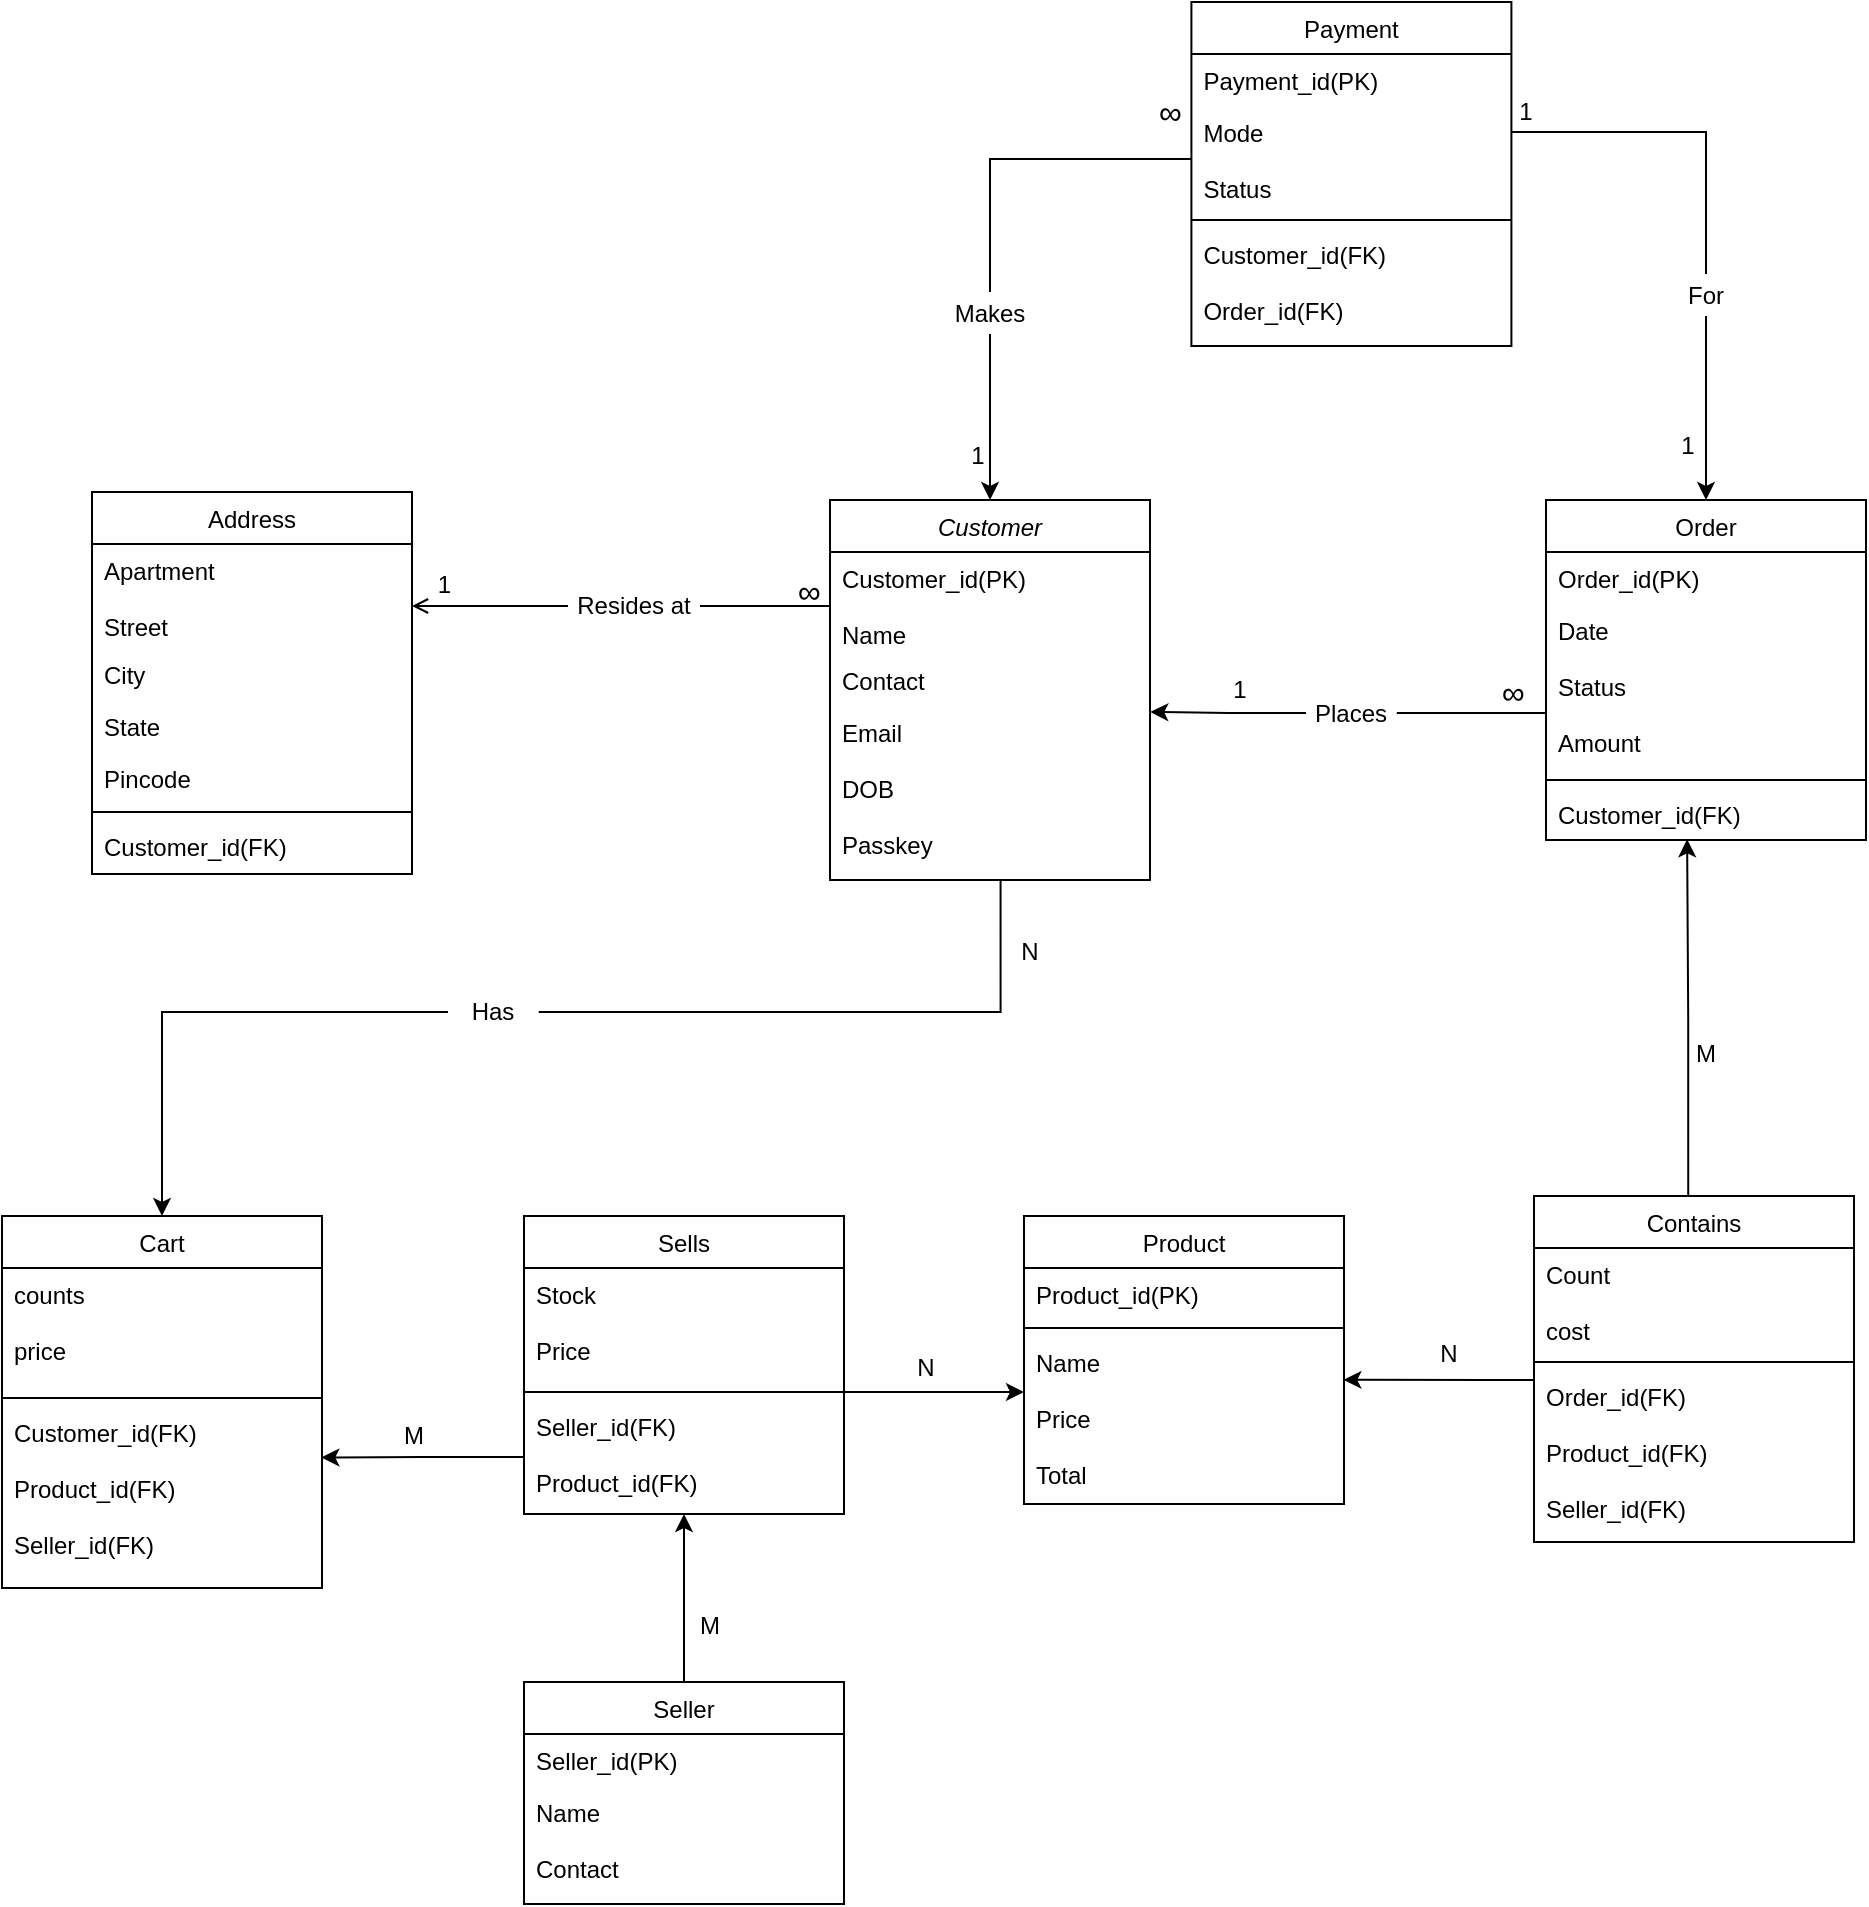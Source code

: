 <mxfile version="21.1.2" type="device">
  <diagram id="C5RBs43oDa-KdzZeNtuy" name="Page-1">
    <mxGraphModel dx="3073" dy="2329" grid="0" gridSize="10" guides="1" tooltips="1" connect="1" arrows="1" fold="1" page="1" pageScale="1" pageWidth="827" pageHeight="1169" math="0" shadow="0">
      <root>
        <mxCell id="WIyWlLk6GJQsqaUBKTNV-0" />
        <mxCell id="WIyWlLk6GJQsqaUBKTNV-1" parent="WIyWlLk6GJQsqaUBKTNV-0" />
        <mxCell id="zkfFHV4jXpPFQw0GAbJ--0" value="Customer" style="swimlane;fontStyle=2;align=center;verticalAlign=top;childLayout=stackLayout;horizontal=1;startSize=26;horizontalStack=0;resizeParent=1;resizeLast=0;collapsible=1;marginBottom=0;rounded=0;shadow=0;strokeWidth=1;" parent="WIyWlLk6GJQsqaUBKTNV-1" vertex="1">
          <mxGeometry x="122" y="120" width="160" height="190" as="geometry">
            <mxRectangle x="230" y="140" width="160" height="26" as="alternateBounds" />
          </mxGeometry>
        </mxCell>
        <mxCell id="zkfFHV4jXpPFQw0GAbJ--1" value="Customer_id(PK)&#xa;&#xa;Name" style="text;align=left;verticalAlign=top;spacingLeft=4;spacingRight=4;overflow=hidden;rotatable=0;points=[[0,0.5],[1,0.5]];portConstraint=eastwest;" parent="zkfFHV4jXpPFQw0GAbJ--0" vertex="1">
          <mxGeometry y="26" width="160" height="51" as="geometry" />
        </mxCell>
        <mxCell id="zkfFHV4jXpPFQw0GAbJ--2" value="Contact" style="text;align=left;verticalAlign=top;spacingLeft=4;spacingRight=4;overflow=hidden;rotatable=0;points=[[0,0.5],[1,0.5]];portConstraint=eastwest;rounded=0;shadow=0;html=0;" parent="zkfFHV4jXpPFQw0GAbJ--0" vertex="1">
          <mxGeometry y="77" width="160" height="26" as="geometry" />
        </mxCell>
        <mxCell id="zkfFHV4jXpPFQw0GAbJ--3" value="Email&#xa;&#xa;DOB&#xa;&#xa;Passkey" style="text;align=left;verticalAlign=top;spacingLeft=4;spacingRight=4;overflow=hidden;rotatable=0;points=[[0,0.5],[1,0.5]];portConstraint=eastwest;rounded=0;shadow=0;html=0;" parent="zkfFHV4jXpPFQw0GAbJ--0" vertex="1">
          <mxGeometry y="103" width="160" height="87" as="geometry" />
        </mxCell>
        <mxCell id="JsgqJ2ChN-6l_Rd35Lib-12" style="edgeStyle=orthogonalEdgeStyle;rounded=0;orthogonalLoop=1;jettySize=auto;html=1;entryX=0.5;entryY=0;entryDx=0;entryDy=0;startArrow=none;" parent="WIyWlLk6GJQsqaUBKTNV-1" source="JsgqJ2ChN-6l_Rd35Lib-17" target="JsgqJ2ChN-6l_Rd35Lib-2" edge="1">
          <mxGeometry relative="1" as="geometry">
            <Array as="points">
              <mxPoint x="560" y="40" />
              <mxPoint x="560" y="40" />
            </Array>
          </mxGeometry>
        </mxCell>
        <mxCell id="zkfFHV4jXpPFQw0GAbJ--6" value="Payment" style="swimlane;fontStyle=0;align=center;verticalAlign=top;childLayout=stackLayout;horizontal=1;startSize=26;horizontalStack=0;resizeParent=1;resizeLast=0;collapsible=1;marginBottom=0;rounded=0;shadow=0;strokeWidth=1;" parent="WIyWlLk6GJQsqaUBKTNV-1" vertex="1">
          <mxGeometry x="302.7" y="-129" width="160" height="172" as="geometry">
            <mxRectangle x="130" y="380" width="160" height="26" as="alternateBounds" />
          </mxGeometry>
        </mxCell>
        <mxCell id="zkfFHV4jXpPFQw0GAbJ--7" value="Payment_id(PK)&#xa;&#xa;" style="text;align=left;verticalAlign=top;spacingLeft=4;spacingRight=4;overflow=hidden;rotatable=0;points=[[0,0.5],[1,0.5]];portConstraint=eastwest;" parent="zkfFHV4jXpPFQw0GAbJ--6" vertex="1">
          <mxGeometry y="26" width="160" height="26" as="geometry" />
        </mxCell>
        <mxCell id="zkfFHV4jXpPFQw0GAbJ--8" value="Mode&#xa;&#xa;Status" style="text;align=left;verticalAlign=top;spacingLeft=4;spacingRight=4;overflow=hidden;rotatable=0;points=[[0,0.5],[1,0.5]];portConstraint=eastwest;rounded=0;shadow=0;html=0;" parent="zkfFHV4jXpPFQw0GAbJ--6" vertex="1">
          <mxGeometry y="52" width="160" height="53" as="geometry" />
        </mxCell>
        <mxCell id="RmFbgRzk8WmDRPa7xlUk-20" value="" style="line;html=1;strokeWidth=1;align=left;verticalAlign=middle;spacingTop=-1;spacingLeft=3;spacingRight=3;rotatable=0;labelPosition=right;points=[];portConstraint=eastwest;" vertex="1" parent="zkfFHV4jXpPFQw0GAbJ--6">
          <mxGeometry y="105" width="160" height="8" as="geometry" />
        </mxCell>
        <mxCell id="zkfFHV4jXpPFQw0GAbJ--10" value="Customer_id(FK)&#xa;&#xa;Order_id(FK)&#xa;" style="text;align=left;verticalAlign=top;spacingLeft=4;spacingRight=4;overflow=hidden;rotatable=0;points=[[0,0.5],[1,0.5]];portConstraint=eastwest;fontStyle=0" parent="zkfFHV4jXpPFQw0GAbJ--6" vertex="1">
          <mxGeometry y="113" width="160" height="59" as="geometry" />
        </mxCell>
        <mxCell id="zkfFHV4jXpPFQw0GAbJ--17" value="Address" style="swimlane;fontStyle=0;align=center;verticalAlign=top;childLayout=stackLayout;horizontal=1;startSize=26;horizontalStack=0;resizeParent=1;resizeLast=0;collapsible=1;marginBottom=0;rounded=0;shadow=0;strokeWidth=1;" parent="WIyWlLk6GJQsqaUBKTNV-1" vertex="1">
          <mxGeometry x="-247" y="116" width="160" height="191" as="geometry">
            <mxRectangle x="550" y="140" width="160" height="26" as="alternateBounds" />
          </mxGeometry>
        </mxCell>
        <mxCell id="zkfFHV4jXpPFQw0GAbJ--18" value="Apartment&#xa;&#xa;Street" style="text;align=left;verticalAlign=top;spacingLeft=4;spacingRight=4;overflow=hidden;rotatable=0;points=[[0,0.5],[1,0.5]];portConstraint=eastwest;" parent="zkfFHV4jXpPFQw0GAbJ--17" vertex="1">
          <mxGeometry y="26" width="160" height="52" as="geometry" />
        </mxCell>
        <mxCell id="zkfFHV4jXpPFQw0GAbJ--19" value="City" style="text;align=left;verticalAlign=top;spacingLeft=4;spacingRight=4;overflow=hidden;rotatable=0;points=[[0,0.5],[1,0.5]];portConstraint=eastwest;rounded=0;shadow=0;html=0;" parent="zkfFHV4jXpPFQw0GAbJ--17" vertex="1">
          <mxGeometry y="78" width="160" height="26" as="geometry" />
        </mxCell>
        <mxCell id="zkfFHV4jXpPFQw0GAbJ--20" value="State" style="text;align=left;verticalAlign=top;spacingLeft=4;spacingRight=4;overflow=hidden;rotatable=0;points=[[0,0.5],[1,0.5]];portConstraint=eastwest;rounded=0;shadow=0;html=0;" parent="zkfFHV4jXpPFQw0GAbJ--17" vertex="1">
          <mxGeometry y="104" width="160" height="26" as="geometry" />
        </mxCell>
        <mxCell id="zkfFHV4jXpPFQw0GAbJ--21" value="Pincode" style="text;align=left;verticalAlign=top;spacingLeft=4;spacingRight=4;overflow=hidden;rotatable=0;points=[[0,0.5],[1,0.5]];portConstraint=eastwest;rounded=0;shadow=0;html=0;" parent="zkfFHV4jXpPFQw0GAbJ--17" vertex="1">
          <mxGeometry y="130" width="160" height="26" as="geometry" />
        </mxCell>
        <mxCell id="zkfFHV4jXpPFQw0GAbJ--23" value="" style="line;html=1;strokeWidth=1;align=left;verticalAlign=middle;spacingTop=-1;spacingLeft=3;spacingRight=3;rotatable=0;labelPosition=right;points=[];portConstraint=eastwest;" parent="zkfFHV4jXpPFQw0GAbJ--17" vertex="1">
          <mxGeometry y="156" width="160" height="8" as="geometry" />
        </mxCell>
        <mxCell id="zkfFHV4jXpPFQw0GAbJ--24" value="Customer_id(FK)" style="text;align=left;verticalAlign=top;spacingLeft=4;spacingRight=4;overflow=hidden;rotatable=0;points=[[0,0.5],[1,0.5]];portConstraint=eastwest;" parent="zkfFHV4jXpPFQw0GAbJ--17" vertex="1">
          <mxGeometry y="164" width="160" height="26" as="geometry" />
        </mxCell>
        <mxCell id="zkfFHV4jXpPFQw0GAbJ--26" value="" style="endArrow=open;shadow=0;strokeWidth=1;rounded=0;endFill=1;edgeStyle=elbowEdgeStyle;elbow=vertical;startArrow=none;" parent="WIyWlLk6GJQsqaUBKTNV-1" source="JsgqJ2ChN-6l_Rd35Lib-22" target="zkfFHV4jXpPFQw0GAbJ--17" edge="1">
          <mxGeometry x="0.5" y="41" relative="1" as="geometry">
            <mxPoint x="380" y="192" as="sourcePoint" />
            <mxPoint x="540" y="192" as="targetPoint" />
            <mxPoint x="-40" y="32" as="offset" />
          </mxGeometry>
        </mxCell>
        <mxCell id="zkfFHV4jXpPFQw0GAbJ--28" value="1" style="resizable=0;align=right;verticalAlign=bottom;labelBackgroundColor=none;fontSize=12;" parent="zkfFHV4jXpPFQw0GAbJ--26" connectable="0" vertex="1">
          <mxGeometry x="1" relative="1" as="geometry">
            <mxPoint x="21" y="-2" as="offset" />
          </mxGeometry>
        </mxCell>
        <mxCell id="JsgqJ2ChN-6l_Rd35Lib-1" style="edgeStyle=orthogonalEdgeStyle;rounded=0;orthogonalLoop=1;jettySize=auto;html=1;entryX=0.5;entryY=0;entryDx=0;entryDy=0;startArrow=none;" parent="WIyWlLk6GJQsqaUBKTNV-1" source="JsgqJ2ChN-6l_Rd35Lib-7" target="zkfFHV4jXpPFQw0GAbJ--0" edge="1">
          <mxGeometry relative="1" as="geometry" />
        </mxCell>
        <mxCell id="JsgqJ2ChN-6l_Rd35Lib-2" value="Order" style="swimlane;fontStyle=0;align=center;verticalAlign=top;childLayout=stackLayout;horizontal=1;startSize=26;horizontalStack=0;resizeParent=1;resizeLast=0;collapsible=1;marginBottom=0;rounded=0;shadow=0;strokeWidth=1;" parent="WIyWlLk6GJQsqaUBKTNV-1" vertex="1">
          <mxGeometry x="480" y="120" width="160" height="170" as="geometry">
            <mxRectangle x="130" y="380" width="160" height="26" as="alternateBounds" />
          </mxGeometry>
        </mxCell>
        <mxCell id="JsgqJ2ChN-6l_Rd35Lib-3" value="Order_id(PK)" style="text;align=left;verticalAlign=top;spacingLeft=4;spacingRight=4;overflow=hidden;rotatable=0;points=[[0,0.5],[1,0.5]];portConstraint=eastwest;" parent="JsgqJ2ChN-6l_Rd35Lib-2" vertex="1">
          <mxGeometry y="26" width="160" height="26" as="geometry" />
        </mxCell>
        <mxCell id="JsgqJ2ChN-6l_Rd35Lib-4" value="Date&#xa;&#xa;Status&#xa;&#xa;Amount" style="text;align=left;verticalAlign=top;spacingLeft=4;spacingRight=4;overflow=hidden;rotatable=0;points=[[0,0.5],[1,0.5]];portConstraint=eastwest;rounded=0;shadow=0;html=0;" parent="JsgqJ2ChN-6l_Rd35Lib-2" vertex="1">
          <mxGeometry y="52" width="160" height="84" as="geometry" />
        </mxCell>
        <mxCell id="JsgqJ2ChN-6l_Rd35Lib-5" value="" style="line;html=1;strokeWidth=1;align=left;verticalAlign=middle;spacingTop=-1;spacingLeft=3;spacingRight=3;rotatable=0;labelPosition=right;points=[];portConstraint=eastwest;" parent="JsgqJ2ChN-6l_Rd35Lib-2" vertex="1">
          <mxGeometry y="136" width="160" height="8" as="geometry" />
        </mxCell>
        <mxCell id="JsgqJ2ChN-6l_Rd35Lib-6" value="Customer_id(FK)" style="text;align=left;verticalAlign=top;spacingLeft=4;spacingRight=4;overflow=hidden;rotatable=0;points=[[0,0.5],[1,0.5]];portConstraint=eastwest;fontStyle=0" parent="JsgqJ2ChN-6l_Rd35Lib-2" vertex="1">
          <mxGeometry y="144" width="160" height="26" as="geometry" />
        </mxCell>
        <mxCell id="JsgqJ2ChN-6l_Rd35Lib-8" value="1" style="text;strokeColor=none;align=center;fillColor=none;html=1;verticalAlign=middle;whiteSpace=wrap;rounded=0;" parent="WIyWlLk6GJQsqaUBKTNV-1" vertex="1">
          <mxGeometry x="166.001" y="83.004" width="60" height="30" as="geometry" />
        </mxCell>
        <mxCell id="JsgqJ2ChN-6l_Rd35Lib-11" value="∞" style="resizable=0;align=left;verticalAlign=bottom;labelBackgroundColor=none;fontSize=16;rotation=3;" parent="WIyWlLk6GJQsqaUBKTNV-1" connectable="0" vertex="1">
          <mxGeometry x="284" y="-64.003" as="geometry" />
        </mxCell>
        <mxCell id="JsgqJ2ChN-6l_Rd35Lib-15" value="1" style="text;strokeColor=none;align=center;fillColor=none;html=1;verticalAlign=middle;whiteSpace=wrap;rounded=0;" parent="WIyWlLk6GJQsqaUBKTNV-1" vertex="1">
          <mxGeometry x="439.995" y="-89.0" width="60" height="30" as="geometry" />
        </mxCell>
        <mxCell id="JsgqJ2ChN-6l_Rd35Lib-16" value="1" style="text;strokeColor=none;align=center;fillColor=none;html=1;verticalAlign=middle;whiteSpace=wrap;rounded=0;" parent="WIyWlLk6GJQsqaUBKTNV-1" vertex="1">
          <mxGeometry x="521.002" y="77.997" width="60" height="30" as="geometry" />
        </mxCell>
        <mxCell id="JsgqJ2ChN-6l_Rd35Lib-21" value="" style="edgeStyle=orthogonalEdgeStyle;rounded=0;orthogonalLoop=1;jettySize=auto;html=1;entryX=0.5;entryY=0;entryDx=0;entryDy=0;endArrow=none;" parent="WIyWlLk6GJQsqaUBKTNV-1" source="zkfFHV4jXpPFQw0GAbJ--8" target="JsgqJ2ChN-6l_Rd35Lib-7" edge="1">
          <mxGeometry relative="1" as="geometry">
            <mxPoint x="289" y="-63" as="sourcePoint" />
            <mxPoint x="202" y="120" as="targetPoint" />
          </mxGeometry>
        </mxCell>
        <mxCell id="JsgqJ2ChN-6l_Rd35Lib-7" value="Makes" style="text;strokeColor=none;align=center;fillColor=none;html=1;verticalAlign=middle;whiteSpace=wrap;rounded=0;" parent="WIyWlLk6GJQsqaUBKTNV-1" vertex="1">
          <mxGeometry x="172" y="16" width="60" height="21" as="geometry" />
        </mxCell>
        <mxCell id="JsgqJ2ChN-6l_Rd35Lib-23" value="" style="endArrow=none;shadow=0;strokeWidth=1;rounded=0;endFill=1;edgeStyle=elbowEdgeStyle;elbow=vertical;" parent="WIyWlLk6GJQsqaUBKTNV-1" source="zkfFHV4jXpPFQw0GAbJ--0" target="JsgqJ2ChN-6l_Rd35Lib-22" edge="1">
          <mxGeometry x="0.5" y="41" relative="1" as="geometry">
            <mxPoint x="122" y="185" as="sourcePoint" />
            <mxPoint x="-87" y="185" as="targetPoint" />
            <mxPoint x="-40" y="32" as="offset" />
          </mxGeometry>
        </mxCell>
        <mxCell id="JsgqJ2ChN-6l_Rd35Lib-24" value="∞" style="resizable=0;align=left;verticalAlign=bottom;labelBackgroundColor=none;fontSize=16;" parent="JsgqJ2ChN-6l_Rd35Lib-23" connectable="0" vertex="1">
          <mxGeometry x="-1" relative="1" as="geometry">
            <mxPoint x="-18" y="3" as="offset" />
          </mxGeometry>
        </mxCell>
        <mxCell id="JsgqJ2ChN-6l_Rd35Lib-22" value="Resides at" style="text;strokeColor=none;align=center;fillColor=none;html=1;verticalAlign=middle;whiteSpace=wrap;rounded=0;" parent="WIyWlLk6GJQsqaUBKTNV-1" vertex="1">
          <mxGeometry x="-9" y="158" width="66" height="30" as="geometry" />
        </mxCell>
        <mxCell id="JsgqJ2ChN-6l_Rd35Lib-28" value="" style="edgeStyle=orthogonalEdgeStyle;rounded=0;orthogonalLoop=1;jettySize=auto;html=1;entryX=0.5;entryY=0;entryDx=0;entryDy=0;endArrow=none;" parent="WIyWlLk6GJQsqaUBKTNV-1" source="zkfFHV4jXpPFQw0GAbJ--6" target="JsgqJ2ChN-6l_Rd35Lib-17" edge="1">
          <mxGeometry relative="1" as="geometry">
            <mxPoint x="449" y="-63" as="sourcePoint" />
            <mxPoint x="560" y="120" as="targetPoint" />
            <Array as="points">
              <mxPoint x="560" y="-64" />
            </Array>
          </mxGeometry>
        </mxCell>
        <mxCell id="JsgqJ2ChN-6l_Rd35Lib-17" value="For" style="text;strokeColor=none;align=center;fillColor=none;html=1;verticalAlign=middle;whiteSpace=wrap;rounded=0;" parent="WIyWlLk6GJQsqaUBKTNV-1" vertex="1">
          <mxGeometry x="530" y="7" width="60" height="21" as="geometry" />
        </mxCell>
        <mxCell id="r85EOF2RKeUJQSgJlM2o-0" value="Product" style="swimlane;fontStyle=0;align=center;verticalAlign=top;childLayout=stackLayout;horizontal=1;startSize=26;horizontalStack=0;resizeParent=1;resizeLast=0;collapsible=1;marginBottom=0;rounded=0;shadow=0;strokeWidth=1;" parent="WIyWlLk6GJQsqaUBKTNV-1" vertex="1">
          <mxGeometry x="219" y="478" width="160" height="144" as="geometry">
            <mxRectangle x="130" y="380" width="160" height="26" as="alternateBounds" />
          </mxGeometry>
        </mxCell>
        <mxCell id="r85EOF2RKeUJQSgJlM2o-1" value="Product_id(PK)" style="text;align=left;verticalAlign=top;spacingLeft=4;spacingRight=4;overflow=hidden;rotatable=0;points=[[0,0.5],[1,0.5]];portConstraint=eastwest;" parent="r85EOF2RKeUJQSgJlM2o-0" vertex="1">
          <mxGeometry y="26" width="160" height="26" as="geometry" />
        </mxCell>
        <mxCell id="RmFbgRzk8WmDRPa7xlUk-18" value="" style="line;html=1;strokeWidth=1;align=left;verticalAlign=middle;spacingTop=-1;spacingLeft=3;spacingRight=3;rotatable=0;labelPosition=right;points=[];portConstraint=eastwest;" vertex="1" parent="r85EOF2RKeUJQSgJlM2o-0">
          <mxGeometry y="52" width="160" height="8" as="geometry" />
        </mxCell>
        <mxCell id="r85EOF2RKeUJQSgJlM2o-2" value="Name&#xa;&#xa;Price&#xa;&#xa;Total" style="text;align=left;verticalAlign=top;spacingLeft=4;spacingRight=4;overflow=hidden;rotatable=0;points=[[0,0.5],[1,0.5]];portConstraint=eastwest;rounded=0;shadow=0;html=0;" parent="r85EOF2RKeUJQSgJlM2o-0" vertex="1">
          <mxGeometry y="60" width="160" height="84" as="geometry" />
        </mxCell>
        <mxCell id="RmFbgRzk8WmDRPa7xlUk-19" style="edgeStyle=orthogonalEdgeStyle;rounded=0;orthogonalLoop=1;jettySize=auto;html=1;entryX=0.998;entryY=0.261;entryDx=0;entryDy=0;entryPerimeter=0;" edge="1" parent="WIyWlLk6GJQsqaUBKTNV-1" source="r85EOF2RKeUJQSgJlM2o-15" target="r85EOF2RKeUJQSgJlM2o-2">
          <mxGeometry relative="1" as="geometry">
            <Array as="points">
              <mxPoint x="450" y="560" />
              <mxPoint x="450" y="560" />
            </Array>
          </mxGeometry>
        </mxCell>
        <mxCell id="r85EOF2RKeUJQSgJlM2o-15" value="Contains" style="swimlane;fontStyle=0;align=center;verticalAlign=top;childLayout=stackLayout;horizontal=1;startSize=26;horizontalStack=0;resizeParent=1;resizeLast=0;collapsible=1;marginBottom=0;rounded=0;shadow=0;strokeWidth=1;" parent="WIyWlLk6GJQsqaUBKTNV-1" vertex="1">
          <mxGeometry x="474" y="468" width="160" height="173" as="geometry">
            <mxRectangle x="130" y="380" width="160" height="26" as="alternateBounds" />
          </mxGeometry>
        </mxCell>
        <mxCell id="r85EOF2RKeUJQSgJlM2o-16" value="Count&#xa;&#xa;cost" style="text;align=left;verticalAlign=top;spacingLeft=4;spacingRight=4;overflow=hidden;rotatable=0;points=[[0,0.5],[1,0.5]];portConstraint=eastwest;" parent="r85EOF2RKeUJQSgJlM2o-15" vertex="1">
          <mxGeometry y="26" width="160" height="53" as="geometry" />
        </mxCell>
        <mxCell id="RmFbgRzk8WmDRPa7xlUk-17" value="" style="line;html=1;strokeWidth=1;align=left;verticalAlign=middle;spacingTop=-1;spacingLeft=3;spacingRight=3;rotatable=0;labelPosition=right;points=[];portConstraint=eastwest;" vertex="1" parent="r85EOF2RKeUJQSgJlM2o-15">
          <mxGeometry y="79" width="160" height="8" as="geometry" />
        </mxCell>
        <mxCell id="r85EOF2RKeUJQSgJlM2o-19" value="Order_id(FK)&#xa;&#xa;Product_id(FK)&#xa;&#xa;Seller_id(FK)" style="text;align=left;verticalAlign=top;spacingLeft=4;spacingRight=4;overflow=hidden;rotatable=0;points=[[0,0.5],[1,0.5]];portConstraint=eastwest;fontStyle=0" parent="r85EOF2RKeUJQSgJlM2o-15" vertex="1">
          <mxGeometry y="87" width="160" height="86" as="geometry" />
        </mxCell>
        <mxCell id="r85EOF2RKeUJQSgJlM2o-20" style="edgeStyle=orthogonalEdgeStyle;rounded=0;orthogonalLoop=1;jettySize=auto;html=1;entryX=0.441;entryY=0.986;entryDx=0;entryDy=0;entryPerimeter=0;exitX=0.482;exitY=0.003;exitDx=0;exitDy=0;exitPerimeter=0;" parent="WIyWlLk6GJQsqaUBKTNV-1" source="r85EOF2RKeUJQSgJlM2o-15" target="JsgqJ2ChN-6l_Rd35Lib-6" edge="1">
          <mxGeometry relative="1" as="geometry">
            <mxPoint x="513" y="467" as="sourcePoint" />
            <mxPoint x="654" y="263" as="targetPoint" />
          </mxGeometry>
        </mxCell>
        <mxCell id="r85EOF2RKeUJQSgJlM2o-25" value="" style="edgeStyle=orthogonalEdgeStyle;rounded=0;orthogonalLoop=1;jettySize=auto;html=1;entryX=1;entryY=0.5;entryDx=0;entryDy=0;endArrow=none;" parent="WIyWlLk6GJQsqaUBKTNV-1" source="JsgqJ2ChN-6l_Rd35Lib-4" target="r85EOF2RKeUJQSgJlM2o-24" edge="1">
          <mxGeometry relative="1" as="geometry">
            <mxPoint x="480" y="227" as="sourcePoint" />
            <mxPoint x="283" y="227" as="targetPoint" />
            <Array as="points">
              <mxPoint x="443" y="226" />
            </Array>
          </mxGeometry>
        </mxCell>
        <mxCell id="RmFbgRzk8WmDRPa7xlUk-8" style="edgeStyle=orthogonalEdgeStyle;rounded=0;orthogonalLoop=1;jettySize=auto;html=1;entryX=1.001;entryY=0.034;entryDx=0;entryDy=0;entryPerimeter=0;" edge="1" parent="WIyWlLk6GJQsqaUBKTNV-1" source="r85EOF2RKeUJQSgJlM2o-24" target="zkfFHV4jXpPFQw0GAbJ--3">
          <mxGeometry relative="1" as="geometry" />
        </mxCell>
        <mxCell id="r85EOF2RKeUJQSgJlM2o-24" value="Places" style="text;strokeColor=none;align=center;fillColor=none;html=1;verticalAlign=middle;whiteSpace=wrap;rounded=0;" parent="WIyWlLk6GJQsqaUBKTNV-1" vertex="1">
          <mxGeometry x="360" y="211.5" width="45.39" height="30" as="geometry" />
        </mxCell>
        <mxCell id="r85EOF2RKeUJQSgJlM2o-27" value="∞" style="resizable=0;align=left;verticalAlign=bottom;labelBackgroundColor=none;fontSize=16;" parent="WIyWlLk6GJQsqaUBKTNV-1" connectable="0" vertex="1">
          <mxGeometry x="456" y="226.5" as="geometry" />
        </mxCell>
        <mxCell id="r85EOF2RKeUJQSgJlM2o-30" value="1" style="text;strokeColor=none;align=center;fillColor=none;html=1;verticalAlign=middle;whiteSpace=wrap;rounded=0;" parent="WIyWlLk6GJQsqaUBKTNV-1" vertex="1">
          <mxGeometry x="297.002" y="199.998" width="60" height="30" as="geometry" />
        </mxCell>
        <mxCell id="r85EOF2RKeUJQSgJlM2o-31" value="M" style="text;strokeColor=none;align=center;fillColor=none;html=1;verticalAlign=middle;whiteSpace=wrap;rounded=0;" parent="WIyWlLk6GJQsqaUBKTNV-1" vertex="1">
          <mxGeometry x="529.995" y="382.001" width="60" height="30" as="geometry" />
        </mxCell>
        <mxCell id="RmFbgRzk8WmDRPa7xlUk-9" style="edgeStyle=orthogonalEdgeStyle;rounded=0;orthogonalLoop=1;jettySize=auto;html=1;entryX=0.5;entryY=1;entryDx=0;entryDy=0;" edge="1" parent="WIyWlLk6GJQsqaUBKTNV-1" source="r85EOF2RKeUJQSgJlM2o-33" target="r85EOF2RKeUJQSgJlM2o-36">
          <mxGeometry relative="1" as="geometry" />
        </mxCell>
        <mxCell id="r85EOF2RKeUJQSgJlM2o-33" value="Seller" style="swimlane;fontStyle=0;align=center;verticalAlign=top;childLayout=stackLayout;horizontal=1;startSize=26;horizontalStack=0;resizeParent=1;resizeLast=0;collapsible=1;marginBottom=0;rounded=0;shadow=0;strokeWidth=1;" parent="WIyWlLk6GJQsqaUBKTNV-1" vertex="1">
          <mxGeometry x="-31" y="711" width="160" height="111" as="geometry">
            <mxRectangle x="130" y="380" width="160" height="26" as="alternateBounds" />
          </mxGeometry>
        </mxCell>
        <mxCell id="r85EOF2RKeUJQSgJlM2o-34" value="Seller_id(PK)" style="text;align=left;verticalAlign=top;spacingLeft=4;spacingRight=4;overflow=hidden;rotatable=0;points=[[0,0.5],[1,0.5]];portConstraint=eastwest;" parent="r85EOF2RKeUJQSgJlM2o-33" vertex="1">
          <mxGeometry y="26" width="160" height="26" as="geometry" />
        </mxCell>
        <mxCell id="r85EOF2RKeUJQSgJlM2o-35" value="Name&#xa;&#xa;Contact&#xa;" style="text;align=left;verticalAlign=top;spacingLeft=4;spacingRight=4;overflow=hidden;rotatable=0;points=[[0,0.5],[1,0.5]];portConstraint=eastwest;rounded=0;shadow=0;html=0;" parent="r85EOF2RKeUJQSgJlM2o-33" vertex="1">
          <mxGeometry y="52" width="160" height="56" as="geometry" />
        </mxCell>
        <mxCell id="r85EOF2RKeUJQSgJlM2o-36" value="Sells" style="swimlane;fontStyle=0;align=center;verticalAlign=top;childLayout=stackLayout;horizontal=1;startSize=26;horizontalStack=0;resizeParent=1;resizeLast=0;collapsible=1;marginBottom=0;rounded=0;shadow=0;strokeWidth=1;" parent="WIyWlLk6GJQsqaUBKTNV-1" vertex="1">
          <mxGeometry x="-31" y="478" width="160" height="149" as="geometry">
            <mxRectangle x="130" y="380" width="160" height="26" as="alternateBounds" />
          </mxGeometry>
        </mxCell>
        <mxCell id="r85EOF2RKeUJQSgJlM2o-37" value="Stock&#xa;&#xa;Price&#xa;&#xa;" style="text;align=left;verticalAlign=top;spacingLeft=4;spacingRight=4;overflow=hidden;rotatable=0;points=[[0,0.5],[1,0.5]];portConstraint=eastwest;" parent="r85EOF2RKeUJQSgJlM2o-36" vertex="1">
          <mxGeometry y="26" width="160" height="58" as="geometry" />
        </mxCell>
        <mxCell id="r85EOF2RKeUJQSgJlM2o-38" value="" style="line;html=1;strokeWidth=1;align=left;verticalAlign=middle;spacingTop=-1;spacingLeft=3;spacingRight=3;rotatable=0;labelPosition=right;points=[];portConstraint=eastwest;" parent="r85EOF2RKeUJQSgJlM2o-36" vertex="1">
          <mxGeometry y="84" width="160" height="8" as="geometry" />
        </mxCell>
        <mxCell id="r85EOF2RKeUJQSgJlM2o-39" value="Seller_id(FK)&#xa;&#xa;Product_id(FK)" style="text;align=left;verticalAlign=top;spacingLeft=4;spacingRight=4;overflow=hidden;rotatable=0;points=[[0,0.5],[1,0.5]];portConstraint=eastwest;fontStyle=0" parent="r85EOF2RKeUJQSgJlM2o-36" vertex="1">
          <mxGeometry y="92" width="160" height="57" as="geometry" />
        </mxCell>
        <mxCell id="r85EOF2RKeUJQSgJlM2o-67" value="N" style="text;strokeColor=none;align=center;fillColor=none;html=1;verticalAlign=middle;whiteSpace=wrap;rounded=0;" parent="WIyWlLk6GJQsqaUBKTNV-1" vertex="1">
          <mxGeometry x="413" y="537" width="37" height="19" as="geometry" />
        </mxCell>
        <mxCell id="r85EOF2RKeUJQSgJlM2o-68" style="edgeStyle=orthogonalEdgeStyle;rounded=0;orthogonalLoop=1;jettySize=auto;html=1;" parent="WIyWlLk6GJQsqaUBKTNV-1" edge="1">
          <mxGeometry relative="1" as="geometry">
            <mxPoint x="49" y="566" as="sourcePoint" />
            <mxPoint x="219" y="566" as="targetPoint" />
            <Array as="points">
              <mxPoint x="49" y="566" />
              <mxPoint x="174" y="566" />
            </Array>
          </mxGeometry>
        </mxCell>
        <mxCell id="r85EOF2RKeUJQSgJlM2o-70" value="M" style="text;strokeColor=none;align=center;fillColor=none;html=1;verticalAlign=middle;whiteSpace=wrap;rounded=0;" parent="WIyWlLk6GJQsqaUBKTNV-1" vertex="1">
          <mxGeometry x="31.999" y="667.995" width="60" height="30" as="geometry" />
        </mxCell>
        <mxCell id="r85EOF2RKeUJQSgJlM2o-71" value="N" style="text;strokeColor=none;align=center;fillColor=none;html=1;verticalAlign=middle;whiteSpace=wrap;rounded=0;" parent="WIyWlLk6GJQsqaUBKTNV-1" vertex="1">
          <mxGeometry x="140.004" y="539.496" width="60" height="30" as="geometry" />
        </mxCell>
        <mxCell id="RmFbgRzk8WmDRPa7xlUk-13" value="Cart" style="swimlane;fontStyle=0;align=center;verticalAlign=top;childLayout=stackLayout;horizontal=1;startSize=26;horizontalStack=0;resizeParent=1;resizeLast=0;collapsible=1;marginBottom=0;rounded=0;shadow=0;strokeWidth=1;" vertex="1" parent="WIyWlLk6GJQsqaUBKTNV-1">
          <mxGeometry x="-292" y="478" width="160" height="186" as="geometry">
            <mxRectangle x="130" y="380" width="160" height="26" as="alternateBounds" />
          </mxGeometry>
        </mxCell>
        <mxCell id="RmFbgRzk8WmDRPa7xlUk-14" value="counts&#xa;&#xa;price" style="text;align=left;verticalAlign=top;spacingLeft=4;spacingRight=4;overflow=hidden;rotatable=0;points=[[0,0.5],[1,0.5]];portConstraint=eastwest;" vertex="1" parent="RmFbgRzk8WmDRPa7xlUk-13">
          <mxGeometry y="26" width="160" height="61" as="geometry" />
        </mxCell>
        <mxCell id="RmFbgRzk8WmDRPa7xlUk-16" value="" style="line;html=1;strokeWidth=1;align=left;verticalAlign=middle;spacingTop=-1;spacingLeft=3;spacingRight=3;rotatable=0;labelPosition=right;points=[];portConstraint=eastwest;" vertex="1" parent="RmFbgRzk8WmDRPa7xlUk-13">
          <mxGeometry y="87" width="160" height="8" as="geometry" />
        </mxCell>
        <mxCell id="RmFbgRzk8WmDRPa7xlUk-15" value="Customer_id(FK)&#xa;&#xa;Product_id(FK)&#xa;&#xa;Seller_id(FK)" style="text;align=left;verticalAlign=top;spacingLeft=4;spacingRight=4;overflow=hidden;rotatable=0;points=[[0,0.5],[1,0.5]];portConstraint=eastwest;fontStyle=0" vertex="1" parent="RmFbgRzk8WmDRPa7xlUk-13">
          <mxGeometry y="95" width="160" height="91" as="geometry" />
        </mxCell>
        <mxCell id="RmFbgRzk8WmDRPa7xlUk-21" style="edgeStyle=orthogonalEdgeStyle;rounded=0;orthogonalLoop=1;jettySize=auto;html=1;entryX=0.998;entryY=0.283;entryDx=0;entryDy=0;entryPerimeter=0;" edge="1" parent="WIyWlLk6GJQsqaUBKTNV-1" source="r85EOF2RKeUJQSgJlM2o-39" target="RmFbgRzk8WmDRPa7xlUk-15">
          <mxGeometry relative="1" as="geometry" />
        </mxCell>
        <mxCell id="RmFbgRzk8WmDRPa7xlUk-24" value="M" style="text;strokeColor=none;align=center;fillColor=none;html=1;verticalAlign=middle;whiteSpace=wrap;rounded=0;" vertex="1" parent="WIyWlLk6GJQsqaUBKTNV-1">
          <mxGeometry x="-116.001" y="572.995" width="60" height="30" as="geometry" />
        </mxCell>
        <mxCell id="RmFbgRzk8WmDRPa7xlUk-26" value="N" style="text;strokeColor=none;align=center;fillColor=none;html=1;verticalAlign=middle;whiteSpace=wrap;rounded=0;" vertex="1" parent="WIyWlLk6GJQsqaUBKTNV-1">
          <mxGeometry x="192.004" y="330.996" width="60" height="30" as="geometry" />
        </mxCell>
        <mxCell id="RmFbgRzk8WmDRPa7xlUk-32" style="edgeStyle=orthogonalEdgeStyle;rounded=0;orthogonalLoop=1;jettySize=auto;html=1;entryX=0.533;entryY=1.005;entryDx=0;entryDy=0;entryPerimeter=0;endArrow=none;endFill=0;" edge="1" parent="WIyWlLk6GJQsqaUBKTNV-1" source="RmFbgRzk8WmDRPa7xlUk-28" target="zkfFHV4jXpPFQw0GAbJ--3">
          <mxGeometry relative="1" as="geometry">
            <mxPoint x="207" y="342" as="targetPoint" />
            <Array as="points">
              <mxPoint x="207" y="376" />
            </Array>
          </mxGeometry>
        </mxCell>
        <mxCell id="RmFbgRzk8WmDRPa7xlUk-33" style="edgeStyle=orthogonalEdgeStyle;rounded=0;orthogonalLoop=1;jettySize=auto;html=1;entryX=0.5;entryY=0;entryDx=0;entryDy=0;" edge="1" parent="WIyWlLk6GJQsqaUBKTNV-1" source="RmFbgRzk8WmDRPa7xlUk-28" target="RmFbgRzk8WmDRPa7xlUk-13">
          <mxGeometry relative="1" as="geometry">
            <mxPoint x="-205" y="454" as="targetPoint" />
          </mxGeometry>
        </mxCell>
        <mxCell id="RmFbgRzk8WmDRPa7xlUk-28" value="Has" style="text;strokeColor=none;align=center;fillColor=none;html=1;verticalAlign=middle;whiteSpace=wrap;rounded=0;" vertex="1" parent="WIyWlLk6GJQsqaUBKTNV-1">
          <mxGeometry x="-69" y="361" width="45.39" height="30" as="geometry" />
        </mxCell>
      </root>
    </mxGraphModel>
  </diagram>
</mxfile>

